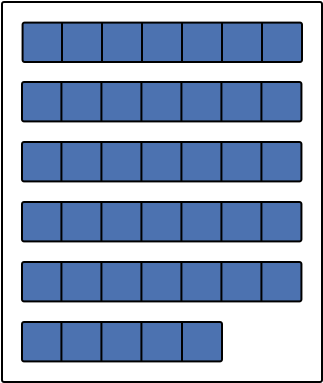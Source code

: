<?xml version="1.0" encoding="UTF-8"?>
<dia:diagram xmlns:dia="http://www.lysator.liu.se/~alla/dia/">
  <dia:layer name="Background" visible="true" active="true">
    <dia:object type="Standard - Box" version="0" id="O0">
      <dia:attribute name="obj_pos">
        <dia:point val="17,26"/>
      </dia:attribute>
      <dia:attribute name="obj_bb">
        <dia:rectangle val="16.95,25.95;33.05,45.05"/>
      </dia:attribute>
      <dia:attribute name="elem_corner">
        <dia:point val="17,26"/>
      </dia:attribute>
      <dia:attribute name="elem_width">
        <dia:real val="16"/>
      </dia:attribute>
      <dia:attribute name="elem_height">
        <dia:real val="19"/>
      </dia:attribute>
      <dia:attribute name="border_width">
        <dia:real val="0.1"/>
      </dia:attribute>
      <dia:attribute name="show_background">
        <dia:boolean val="true"/>
      </dia:attribute>
      <dia:attribute name="corner_radius">
        <dia:real val="0.1"/>
      </dia:attribute>
    </dia:object>
    <dia:object type="Standard - Box" version="0" id="O1">
      <dia:attribute name="obj_pos">
        <dia:point val="18.029,27.029"/>
      </dia:attribute>
      <dia:attribute name="obj_bb">
        <dia:rectangle val="17.979,26.979;32.05,29.05"/>
      </dia:attribute>
      <dia:attribute name="elem_corner">
        <dia:point val="18.029,27.029"/>
      </dia:attribute>
      <dia:attribute name="elem_width">
        <dia:real val="13.971"/>
      </dia:attribute>
      <dia:attribute name="elem_height">
        <dia:real val="1.971"/>
      </dia:attribute>
      <dia:attribute name="border_width">
        <dia:real val="0.1"/>
      </dia:attribute>
      <dia:attribute name="inner_color">
        <dia:color val="#4c72b0"/>
      </dia:attribute>
      <dia:attribute name="show_background">
        <dia:boolean val="true"/>
      </dia:attribute>
      <dia:attribute name="corner_radius">
        <dia:real val="0.1"/>
      </dia:attribute>
    </dia:object>
    <dia:object type="Standard - Line" version="0" id="O2">
      <dia:attribute name="obj_pos">
        <dia:point val="26,29"/>
      </dia:attribute>
      <dia:attribute name="obj_bb">
        <dia:rectangle val="25.95,26.95;26.05,29.05"/>
      </dia:attribute>
      <dia:attribute name="conn_endpoints">
        <dia:point val="26,29"/>
        <dia:point val="26,27"/>
      </dia:attribute>
      <dia:attribute name="numcp">
        <dia:int val="1"/>
      </dia:attribute>
    </dia:object>
    <dia:object type="Standard - Line" version="0" id="O3">
      <dia:attribute name="obj_pos">
        <dia:point val="20,29"/>
      </dia:attribute>
      <dia:attribute name="obj_bb">
        <dia:rectangle val="19.95,26.95;20.05,29.05"/>
      </dia:attribute>
      <dia:attribute name="conn_endpoints">
        <dia:point val="20,29"/>
        <dia:point val="20,27"/>
      </dia:attribute>
      <dia:attribute name="numcp">
        <dia:int val="1"/>
      </dia:attribute>
    </dia:object>
    <dia:object type="Standard - Line" version="0" id="O4">
      <dia:attribute name="obj_pos">
        <dia:point val="22,29"/>
      </dia:attribute>
      <dia:attribute name="obj_bb">
        <dia:rectangle val="21.95,26.95;22.05,29.05"/>
      </dia:attribute>
      <dia:attribute name="conn_endpoints">
        <dia:point val="22,29"/>
        <dia:point val="22,27"/>
      </dia:attribute>
      <dia:attribute name="numcp">
        <dia:int val="1"/>
      </dia:attribute>
    </dia:object>
    <dia:object type="Standard - Line" version="0" id="O5">
      <dia:attribute name="obj_pos">
        <dia:point val="24,29"/>
      </dia:attribute>
      <dia:attribute name="obj_bb">
        <dia:rectangle val="23.95,26.95;24.05,29.05"/>
      </dia:attribute>
      <dia:attribute name="conn_endpoints">
        <dia:point val="24,29"/>
        <dia:point val="24,27"/>
      </dia:attribute>
      <dia:attribute name="numcp">
        <dia:int val="1"/>
      </dia:attribute>
    </dia:object>
    <dia:object type="Standard - Line" version="0" id="O6">
      <dia:attribute name="obj_pos">
        <dia:point val="28,29"/>
      </dia:attribute>
      <dia:attribute name="obj_bb">
        <dia:rectangle val="27.95,26.95;28.05,29.05"/>
      </dia:attribute>
      <dia:attribute name="conn_endpoints">
        <dia:point val="28,29"/>
        <dia:point val="28,27"/>
      </dia:attribute>
      <dia:attribute name="numcp">
        <dia:int val="1"/>
      </dia:attribute>
    </dia:object>
    <dia:object type="Standard - Line" version="0" id="O7">
      <dia:attribute name="obj_pos">
        <dia:point val="30,29"/>
      </dia:attribute>
      <dia:attribute name="obj_bb">
        <dia:rectangle val="29.95,26.95;30.05,29.05"/>
      </dia:attribute>
      <dia:attribute name="conn_endpoints">
        <dia:point val="30,29"/>
        <dia:point val="30,27"/>
      </dia:attribute>
      <dia:attribute name="numcp">
        <dia:int val="1"/>
      </dia:attribute>
    </dia:object>
    <dia:object type="Standard - Box" version="0" id="O8">
      <dia:attribute name="obj_pos">
        <dia:point val="18,30"/>
      </dia:attribute>
      <dia:attribute name="obj_bb">
        <dia:rectangle val="17.95,29.95;32.021,32.021"/>
      </dia:attribute>
      <dia:attribute name="elem_corner">
        <dia:point val="18,30"/>
      </dia:attribute>
      <dia:attribute name="elem_width">
        <dia:real val="13.971"/>
      </dia:attribute>
      <dia:attribute name="elem_height">
        <dia:real val="1.971"/>
      </dia:attribute>
      <dia:attribute name="border_width">
        <dia:real val="0.1"/>
      </dia:attribute>
      <dia:attribute name="inner_color">
        <dia:color val="#4c72b0"/>
      </dia:attribute>
      <dia:attribute name="show_background">
        <dia:boolean val="true"/>
      </dia:attribute>
      <dia:attribute name="corner_radius">
        <dia:real val="0.1"/>
      </dia:attribute>
    </dia:object>
    <dia:object type="Standard - Line" version="0" id="O9">
      <dia:attribute name="obj_pos">
        <dia:point val="25.971,31.971"/>
      </dia:attribute>
      <dia:attribute name="obj_bb">
        <dia:rectangle val="25.921,29.921;26.021,32.021"/>
      </dia:attribute>
      <dia:attribute name="conn_endpoints">
        <dia:point val="25.971,31.971"/>
        <dia:point val="25.971,29.971"/>
      </dia:attribute>
      <dia:attribute name="numcp">
        <dia:int val="1"/>
      </dia:attribute>
    </dia:object>
    <dia:object type="Standard - Line" version="0" id="O10">
      <dia:attribute name="obj_pos">
        <dia:point val="19.971,31.971"/>
      </dia:attribute>
      <dia:attribute name="obj_bb">
        <dia:rectangle val="19.921,29.921;20.021,32.021"/>
      </dia:attribute>
      <dia:attribute name="conn_endpoints">
        <dia:point val="19.971,31.971"/>
        <dia:point val="19.971,29.971"/>
      </dia:attribute>
      <dia:attribute name="numcp">
        <dia:int val="1"/>
      </dia:attribute>
    </dia:object>
    <dia:object type="Standard - Line" version="0" id="O11">
      <dia:attribute name="obj_pos">
        <dia:point val="21.971,31.971"/>
      </dia:attribute>
      <dia:attribute name="obj_bb">
        <dia:rectangle val="21.921,29.921;22.021,32.021"/>
      </dia:attribute>
      <dia:attribute name="conn_endpoints">
        <dia:point val="21.971,31.971"/>
        <dia:point val="21.971,29.971"/>
      </dia:attribute>
      <dia:attribute name="numcp">
        <dia:int val="1"/>
      </dia:attribute>
    </dia:object>
    <dia:object type="Standard - Line" version="0" id="O12">
      <dia:attribute name="obj_pos">
        <dia:point val="23.971,31.971"/>
      </dia:attribute>
      <dia:attribute name="obj_bb">
        <dia:rectangle val="23.921,29.921;24.021,32.021"/>
      </dia:attribute>
      <dia:attribute name="conn_endpoints">
        <dia:point val="23.971,31.971"/>
        <dia:point val="23.971,29.971"/>
      </dia:attribute>
      <dia:attribute name="numcp">
        <dia:int val="1"/>
      </dia:attribute>
    </dia:object>
    <dia:object type="Standard - Line" version="0" id="O13">
      <dia:attribute name="obj_pos">
        <dia:point val="27.971,31.971"/>
      </dia:attribute>
      <dia:attribute name="obj_bb">
        <dia:rectangle val="27.921,29.921;28.021,32.021"/>
      </dia:attribute>
      <dia:attribute name="conn_endpoints">
        <dia:point val="27.971,31.971"/>
        <dia:point val="27.971,29.971"/>
      </dia:attribute>
      <dia:attribute name="numcp">
        <dia:int val="1"/>
      </dia:attribute>
    </dia:object>
    <dia:object type="Standard - Line" version="0" id="O14">
      <dia:attribute name="obj_pos">
        <dia:point val="29.971,31.971"/>
      </dia:attribute>
      <dia:attribute name="obj_bb">
        <dia:rectangle val="29.921,29.921;30.021,32.021"/>
      </dia:attribute>
      <dia:attribute name="conn_endpoints">
        <dia:point val="29.971,31.971"/>
        <dia:point val="29.971,29.971"/>
      </dia:attribute>
      <dia:attribute name="numcp">
        <dia:int val="1"/>
      </dia:attribute>
    </dia:object>
    <dia:object type="Standard - Box" version="0" id="O15">
      <dia:attribute name="obj_pos">
        <dia:point val="18,33"/>
      </dia:attribute>
      <dia:attribute name="obj_bb">
        <dia:rectangle val="17.95,32.95;32.021,35.021"/>
      </dia:attribute>
      <dia:attribute name="elem_corner">
        <dia:point val="18,33"/>
      </dia:attribute>
      <dia:attribute name="elem_width">
        <dia:real val="13.971"/>
      </dia:attribute>
      <dia:attribute name="elem_height">
        <dia:real val="1.971"/>
      </dia:attribute>
      <dia:attribute name="border_width">
        <dia:real val="0.1"/>
      </dia:attribute>
      <dia:attribute name="inner_color">
        <dia:color val="#4c72b0"/>
      </dia:attribute>
      <dia:attribute name="show_background">
        <dia:boolean val="true"/>
      </dia:attribute>
      <dia:attribute name="corner_radius">
        <dia:real val="0.1"/>
      </dia:attribute>
    </dia:object>
    <dia:object type="Standard - Line" version="0" id="O16">
      <dia:attribute name="obj_pos">
        <dia:point val="25.971,34.971"/>
      </dia:attribute>
      <dia:attribute name="obj_bb">
        <dia:rectangle val="25.921,32.921;26.021,35.021"/>
      </dia:attribute>
      <dia:attribute name="conn_endpoints">
        <dia:point val="25.971,34.971"/>
        <dia:point val="25.971,32.971"/>
      </dia:attribute>
      <dia:attribute name="numcp">
        <dia:int val="1"/>
      </dia:attribute>
    </dia:object>
    <dia:object type="Standard - Line" version="0" id="O17">
      <dia:attribute name="obj_pos">
        <dia:point val="19.971,34.971"/>
      </dia:attribute>
      <dia:attribute name="obj_bb">
        <dia:rectangle val="19.921,32.921;20.021,35.021"/>
      </dia:attribute>
      <dia:attribute name="conn_endpoints">
        <dia:point val="19.971,34.971"/>
        <dia:point val="19.971,32.971"/>
      </dia:attribute>
      <dia:attribute name="numcp">
        <dia:int val="1"/>
      </dia:attribute>
    </dia:object>
    <dia:object type="Standard - Line" version="0" id="O18">
      <dia:attribute name="obj_pos">
        <dia:point val="21.971,34.971"/>
      </dia:attribute>
      <dia:attribute name="obj_bb">
        <dia:rectangle val="21.921,32.921;22.021,35.021"/>
      </dia:attribute>
      <dia:attribute name="conn_endpoints">
        <dia:point val="21.971,34.971"/>
        <dia:point val="21.971,32.971"/>
      </dia:attribute>
      <dia:attribute name="numcp">
        <dia:int val="1"/>
      </dia:attribute>
    </dia:object>
    <dia:object type="Standard - Line" version="0" id="O19">
      <dia:attribute name="obj_pos">
        <dia:point val="23.971,34.971"/>
      </dia:attribute>
      <dia:attribute name="obj_bb">
        <dia:rectangle val="23.921,32.921;24.021,35.021"/>
      </dia:attribute>
      <dia:attribute name="conn_endpoints">
        <dia:point val="23.971,34.971"/>
        <dia:point val="23.971,32.971"/>
      </dia:attribute>
      <dia:attribute name="numcp">
        <dia:int val="1"/>
      </dia:attribute>
    </dia:object>
    <dia:object type="Standard - Line" version="0" id="O20">
      <dia:attribute name="obj_pos">
        <dia:point val="27.971,34.971"/>
      </dia:attribute>
      <dia:attribute name="obj_bb">
        <dia:rectangle val="27.921,32.921;28.021,35.021"/>
      </dia:attribute>
      <dia:attribute name="conn_endpoints">
        <dia:point val="27.971,34.971"/>
        <dia:point val="27.971,32.971"/>
      </dia:attribute>
      <dia:attribute name="numcp">
        <dia:int val="1"/>
      </dia:attribute>
    </dia:object>
    <dia:object type="Standard - Line" version="0" id="O21">
      <dia:attribute name="obj_pos">
        <dia:point val="29.971,34.971"/>
      </dia:attribute>
      <dia:attribute name="obj_bb">
        <dia:rectangle val="29.921,32.921;30.021,35.021"/>
      </dia:attribute>
      <dia:attribute name="conn_endpoints">
        <dia:point val="29.971,34.971"/>
        <dia:point val="29.971,32.971"/>
      </dia:attribute>
      <dia:attribute name="numcp">
        <dia:int val="1"/>
      </dia:attribute>
    </dia:object>
    <dia:object type="Standard - Box" version="0" id="O22">
      <dia:attribute name="obj_pos">
        <dia:point val="18,36"/>
      </dia:attribute>
      <dia:attribute name="obj_bb">
        <dia:rectangle val="17.95,35.95;32.021,38.021"/>
      </dia:attribute>
      <dia:attribute name="elem_corner">
        <dia:point val="18,36"/>
      </dia:attribute>
      <dia:attribute name="elem_width">
        <dia:real val="13.971"/>
      </dia:attribute>
      <dia:attribute name="elem_height">
        <dia:real val="1.971"/>
      </dia:attribute>
      <dia:attribute name="border_width">
        <dia:real val="0.1"/>
      </dia:attribute>
      <dia:attribute name="inner_color">
        <dia:color val="#4c72b0"/>
      </dia:attribute>
      <dia:attribute name="show_background">
        <dia:boolean val="true"/>
      </dia:attribute>
      <dia:attribute name="corner_radius">
        <dia:real val="0.1"/>
      </dia:attribute>
    </dia:object>
    <dia:object type="Standard - Line" version="0" id="O23">
      <dia:attribute name="obj_pos">
        <dia:point val="25.971,37.971"/>
      </dia:attribute>
      <dia:attribute name="obj_bb">
        <dia:rectangle val="25.921,35.921;26.021,38.021"/>
      </dia:attribute>
      <dia:attribute name="conn_endpoints">
        <dia:point val="25.971,37.971"/>
        <dia:point val="25.971,35.971"/>
      </dia:attribute>
      <dia:attribute name="numcp">
        <dia:int val="1"/>
      </dia:attribute>
    </dia:object>
    <dia:object type="Standard - Line" version="0" id="O24">
      <dia:attribute name="obj_pos">
        <dia:point val="19.971,37.971"/>
      </dia:attribute>
      <dia:attribute name="obj_bb">
        <dia:rectangle val="19.921,35.921;20.021,38.021"/>
      </dia:attribute>
      <dia:attribute name="conn_endpoints">
        <dia:point val="19.971,37.971"/>
        <dia:point val="19.971,35.971"/>
      </dia:attribute>
      <dia:attribute name="numcp">
        <dia:int val="1"/>
      </dia:attribute>
    </dia:object>
    <dia:object type="Standard - Line" version="0" id="O25">
      <dia:attribute name="obj_pos">
        <dia:point val="21.971,37.971"/>
      </dia:attribute>
      <dia:attribute name="obj_bb">
        <dia:rectangle val="21.921,35.921;22.021,38.021"/>
      </dia:attribute>
      <dia:attribute name="conn_endpoints">
        <dia:point val="21.971,37.971"/>
        <dia:point val="21.971,35.971"/>
      </dia:attribute>
      <dia:attribute name="numcp">
        <dia:int val="1"/>
      </dia:attribute>
    </dia:object>
    <dia:object type="Standard - Line" version="0" id="O26">
      <dia:attribute name="obj_pos">
        <dia:point val="23.971,37.971"/>
      </dia:attribute>
      <dia:attribute name="obj_bb">
        <dia:rectangle val="23.921,35.921;24.021,38.021"/>
      </dia:attribute>
      <dia:attribute name="conn_endpoints">
        <dia:point val="23.971,37.971"/>
        <dia:point val="23.971,35.971"/>
      </dia:attribute>
      <dia:attribute name="numcp">
        <dia:int val="1"/>
      </dia:attribute>
    </dia:object>
    <dia:object type="Standard - Line" version="0" id="O27">
      <dia:attribute name="obj_pos">
        <dia:point val="27.971,37.971"/>
      </dia:attribute>
      <dia:attribute name="obj_bb">
        <dia:rectangle val="27.921,35.921;28.021,38.021"/>
      </dia:attribute>
      <dia:attribute name="conn_endpoints">
        <dia:point val="27.971,37.971"/>
        <dia:point val="27.971,35.971"/>
      </dia:attribute>
      <dia:attribute name="numcp">
        <dia:int val="1"/>
      </dia:attribute>
    </dia:object>
    <dia:object type="Standard - Line" version="0" id="O28">
      <dia:attribute name="obj_pos">
        <dia:point val="29.971,37.971"/>
      </dia:attribute>
      <dia:attribute name="obj_bb">
        <dia:rectangle val="29.921,35.921;30.021,38.021"/>
      </dia:attribute>
      <dia:attribute name="conn_endpoints">
        <dia:point val="29.971,37.971"/>
        <dia:point val="29.971,35.971"/>
      </dia:attribute>
      <dia:attribute name="numcp">
        <dia:int val="1"/>
      </dia:attribute>
    </dia:object>
    <dia:object type="Standard - Box" version="0" id="O29">
      <dia:attribute name="obj_pos">
        <dia:point val="18,39"/>
      </dia:attribute>
      <dia:attribute name="obj_bb">
        <dia:rectangle val="17.95,38.95;32.021,41.021"/>
      </dia:attribute>
      <dia:attribute name="elem_corner">
        <dia:point val="18,39"/>
      </dia:attribute>
      <dia:attribute name="elem_width">
        <dia:real val="13.971"/>
      </dia:attribute>
      <dia:attribute name="elem_height">
        <dia:real val="1.971"/>
      </dia:attribute>
      <dia:attribute name="border_width">
        <dia:real val="0.1"/>
      </dia:attribute>
      <dia:attribute name="inner_color">
        <dia:color val="#4c72b0"/>
      </dia:attribute>
      <dia:attribute name="show_background">
        <dia:boolean val="true"/>
      </dia:attribute>
      <dia:attribute name="corner_radius">
        <dia:real val="0.1"/>
      </dia:attribute>
    </dia:object>
    <dia:object type="Standard - Line" version="0" id="O30">
      <dia:attribute name="obj_pos">
        <dia:point val="25.971,40.971"/>
      </dia:attribute>
      <dia:attribute name="obj_bb">
        <dia:rectangle val="25.921,38.921;26.021,41.021"/>
      </dia:attribute>
      <dia:attribute name="conn_endpoints">
        <dia:point val="25.971,40.971"/>
        <dia:point val="25.971,38.971"/>
      </dia:attribute>
      <dia:attribute name="numcp">
        <dia:int val="1"/>
      </dia:attribute>
    </dia:object>
    <dia:object type="Standard - Line" version="0" id="O31">
      <dia:attribute name="obj_pos">
        <dia:point val="19.971,40.971"/>
      </dia:attribute>
      <dia:attribute name="obj_bb">
        <dia:rectangle val="19.921,38.921;20.021,41.021"/>
      </dia:attribute>
      <dia:attribute name="conn_endpoints">
        <dia:point val="19.971,40.971"/>
        <dia:point val="19.971,38.971"/>
      </dia:attribute>
      <dia:attribute name="numcp">
        <dia:int val="1"/>
      </dia:attribute>
    </dia:object>
    <dia:object type="Standard - Line" version="0" id="O32">
      <dia:attribute name="obj_pos">
        <dia:point val="21.971,40.971"/>
      </dia:attribute>
      <dia:attribute name="obj_bb">
        <dia:rectangle val="21.921,38.921;22.021,41.021"/>
      </dia:attribute>
      <dia:attribute name="conn_endpoints">
        <dia:point val="21.971,40.971"/>
        <dia:point val="21.971,38.971"/>
      </dia:attribute>
      <dia:attribute name="numcp">
        <dia:int val="1"/>
      </dia:attribute>
    </dia:object>
    <dia:object type="Standard - Line" version="0" id="O33">
      <dia:attribute name="obj_pos">
        <dia:point val="23.971,40.971"/>
      </dia:attribute>
      <dia:attribute name="obj_bb">
        <dia:rectangle val="23.921,38.921;24.021,41.021"/>
      </dia:attribute>
      <dia:attribute name="conn_endpoints">
        <dia:point val="23.971,40.971"/>
        <dia:point val="23.971,38.971"/>
      </dia:attribute>
      <dia:attribute name="numcp">
        <dia:int val="1"/>
      </dia:attribute>
    </dia:object>
    <dia:object type="Standard - Line" version="0" id="O34">
      <dia:attribute name="obj_pos">
        <dia:point val="27.971,40.971"/>
      </dia:attribute>
      <dia:attribute name="obj_bb">
        <dia:rectangle val="27.921,38.921;28.021,41.021"/>
      </dia:attribute>
      <dia:attribute name="conn_endpoints">
        <dia:point val="27.971,40.971"/>
        <dia:point val="27.971,38.971"/>
      </dia:attribute>
      <dia:attribute name="numcp">
        <dia:int val="1"/>
      </dia:attribute>
    </dia:object>
    <dia:object type="Standard - Line" version="0" id="O35">
      <dia:attribute name="obj_pos">
        <dia:point val="29.971,40.971"/>
      </dia:attribute>
      <dia:attribute name="obj_bb">
        <dia:rectangle val="29.921,38.921;30.021,41.021"/>
      </dia:attribute>
      <dia:attribute name="conn_endpoints">
        <dia:point val="29.971,40.971"/>
        <dia:point val="29.971,38.971"/>
      </dia:attribute>
      <dia:attribute name="numcp">
        <dia:int val="1"/>
      </dia:attribute>
    </dia:object>
    <dia:object type="Standard - Box" version="0" id="O36">
      <dia:attribute name="obj_pos">
        <dia:point val="18,42"/>
      </dia:attribute>
      <dia:attribute name="obj_bb">
        <dia:rectangle val="17.95,41.95;28.05,44.021"/>
      </dia:attribute>
      <dia:attribute name="elem_corner">
        <dia:point val="18,42"/>
      </dia:attribute>
      <dia:attribute name="elem_width">
        <dia:real val="10"/>
      </dia:attribute>
      <dia:attribute name="elem_height">
        <dia:real val="1.971"/>
      </dia:attribute>
      <dia:attribute name="border_width">
        <dia:real val="0.1"/>
      </dia:attribute>
      <dia:attribute name="inner_color">
        <dia:color val="#4c72b0"/>
      </dia:attribute>
      <dia:attribute name="show_background">
        <dia:boolean val="true"/>
      </dia:attribute>
      <dia:attribute name="corner_radius">
        <dia:real val="0.1"/>
      </dia:attribute>
    </dia:object>
    <dia:object type="Standard - Line" version="0" id="O37">
      <dia:attribute name="obj_pos">
        <dia:point val="19.971,43.971"/>
      </dia:attribute>
      <dia:attribute name="obj_bb">
        <dia:rectangle val="19.921,41.921;20.021,44.021"/>
      </dia:attribute>
      <dia:attribute name="conn_endpoints">
        <dia:point val="19.971,43.971"/>
        <dia:point val="19.971,41.971"/>
      </dia:attribute>
      <dia:attribute name="numcp">
        <dia:int val="1"/>
      </dia:attribute>
    </dia:object>
    <dia:object type="Standard - Line" version="0" id="O38">
      <dia:attribute name="obj_pos">
        <dia:point val="21.971,43.971"/>
      </dia:attribute>
      <dia:attribute name="obj_bb">
        <dia:rectangle val="21.921,41.921;22.021,44.021"/>
      </dia:attribute>
      <dia:attribute name="conn_endpoints">
        <dia:point val="21.971,43.971"/>
        <dia:point val="21.971,41.971"/>
      </dia:attribute>
      <dia:attribute name="numcp">
        <dia:int val="1"/>
      </dia:attribute>
    </dia:object>
    <dia:object type="Standard - Line" version="0" id="O39">
      <dia:attribute name="obj_pos">
        <dia:point val="23.971,43.971"/>
      </dia:attribute>
      <dia:attribute name="obj_bb">
        <dia:rectangle val="23.921,41.921;24.021,44.021"/>
      </dia:attribute>
      <dia:attribute name="conn_endpoints">
        <dia:point val="23.971,43.971"/>
        <dia:point val="23.971,41.971"/>
      </dia:attribute>
      <dia:attribute name="numcp">
        <dia:int val="1"/>
      </dia:attribute>
    </dia:object>
    <dia:object type="Standard - Line" version="0" id="O40">
      <dia:attribute name="obj_pos">
        <dia:point val="26,44"/>
      </dia:attribute>
      <dia:attribute name="obj_bb">
        <dia:rectangle val="25.95,41.95;26.05,44.05"/>
      </dia:attribute>
      <dia:attribute name="conn_endpoints">
        <dia:point val="26,44"/>
        <dia:point val="26,42"/>
      </dia:attribute>
      <dia:attribute name="numcp">
        <dia:int val="1"/>
      </dia:attribute>
    </dia:object>
  </dia:layer>
</dia:diagram>

